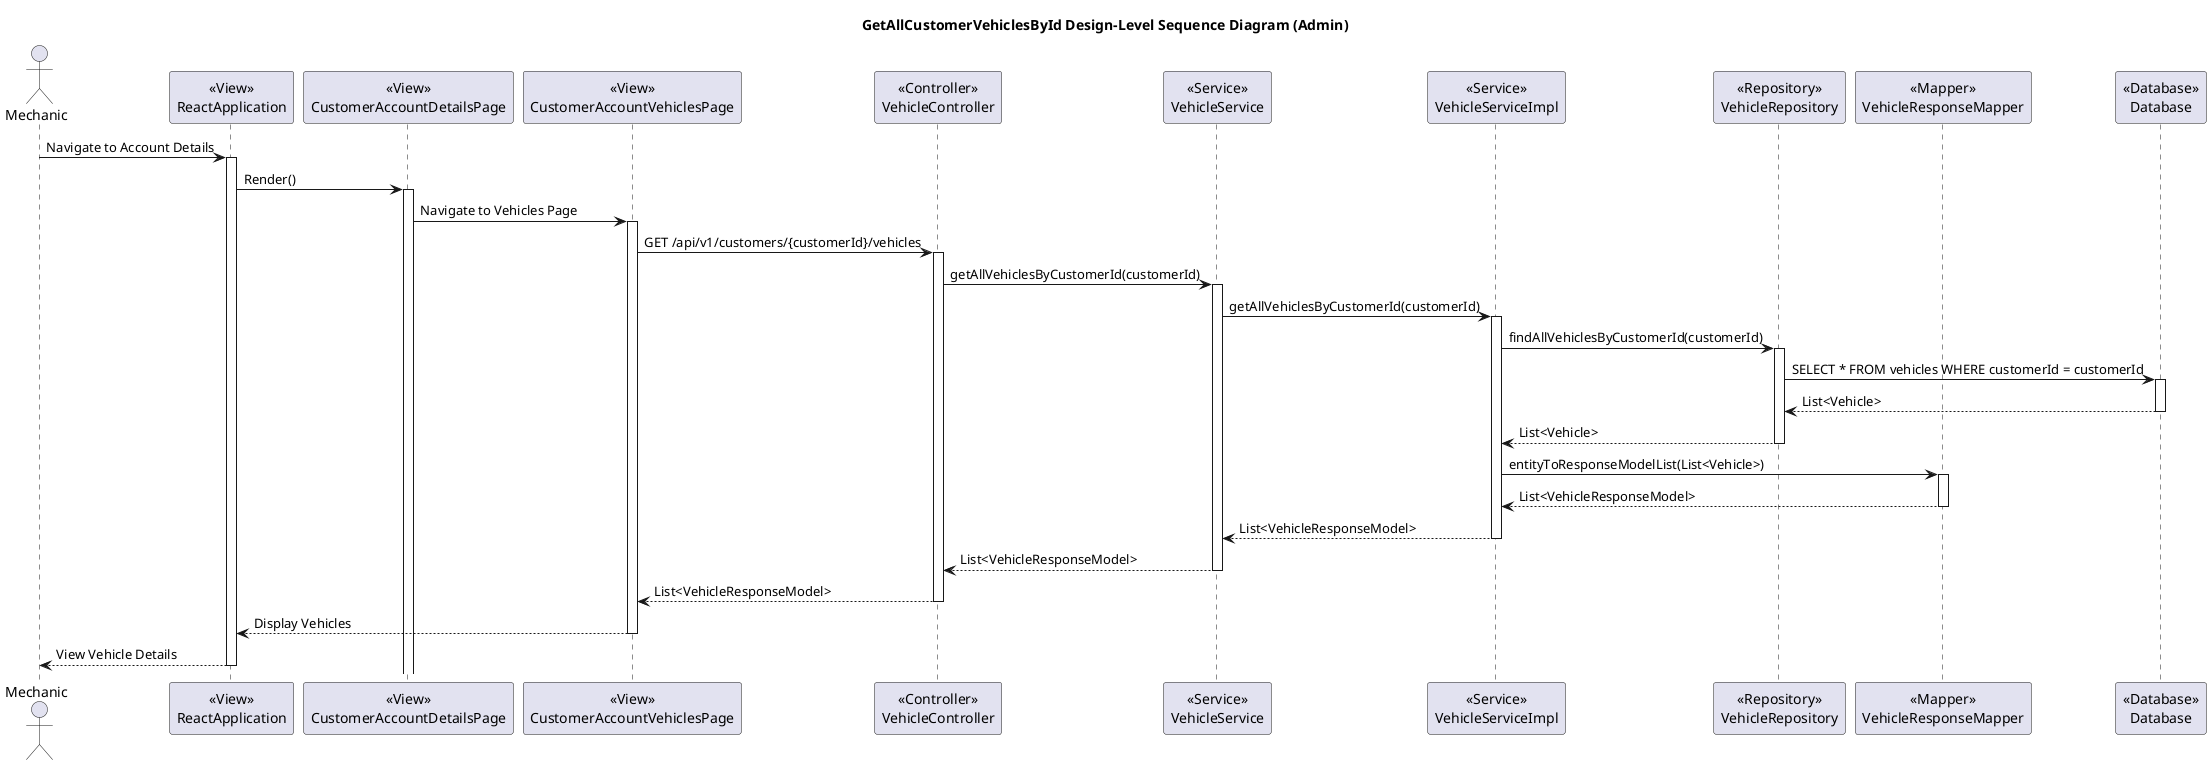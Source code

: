 @startuml
title GetAllCustomerVehiclesById Design-Level Sequence Diagram (Admin)

actor Mechanic

participant ReactApplication as "<<View>>\nReactApplication"
participant CustomerAccountDetailsPage as "<<View>>\nCustomerAccountDetailsPage"
participant CustomerAccountVehiclesPage as "<<View>>\nCustomerAccountVehiclesPage"
participant VehicleController as "<<Controller>>\nVehicleController"
participant VehicleService as "<<Service>>\nVehicleService"
participant VehicleServiceImpl as "<<Service>>\nVehicleServiceImpl"
participant VehicleRepository as "<<Repository>>\nVehicleRepository"
participant VehicleResponseMapper as "<<Mapper>>\nVehicleResponseMapper"
participant Database as "<<Database>>\nDatabase"

Mechanic -> ReactApplication: Navigate to Account Details
activate ReactApplication

ReactApplication -> CustomerAccountDetailsPage: Render()
activate CustomerAccountDetailsPage

CustomerAccountDetailsPage -> CustomerAccountVehiclesPage: Navigate to Vehicles Page
activate CustomerAccountVehiclesPage

CustomerAccountVehiclesPage -> VehicleController: GET /api/v1/customers/{customerId}/vehicles
activate VehicleController

VehicleController -> VehicleService: getAllVehiclesByCustomerId(customerId)
activate VehicleService

VehicleService -> VehicleServiceImpl: getAllVehiclesByCustomerId(customerId)
activate VehicleServiceImpl

VehicleServiceImpl -> VehicleRepository: findAllVehiclesByCustomerId(customerId)
activate VehicleRepository

VehicleRepository -> Database: SELECT * FROM vehicles WHERE customerId = customerId
activate Database

Database --> VehicleRepository: List<Vehicle>
deactivate Database

VehicleRepository --> VehicleServiceImpl: List<Vehicle>
deactivate VehicleRepository

VehicleServiceImpl -> VehicleResponseMapper: entityToResponseModelList(List<Vehicle>)
activate VehicleResponseMapper

VehicleResponseMapper --> VehicleServiceImpl: List<VehicleResponseModel>
deactivate VehicleResponseMapper

VehicleServiceImpl --> VehicleService: List<VehicleResponseModel>
deactivate VehicleServiceImpl

VehicleService --> VehicleController: List<VehicleResponseModel>
deactivate VehicleService

VehicleController --> CustomerAccountVehiclesPage: List<VehicleResponseModel>
deactivate VehicleController

CustomerAccountVehiclesPage --> ReactApplication: Display Vehicles
deactivate CustomerAccountVehiclesPage

ReactApplication --> Mechanic: View Vehicle Details
deactivate ReactApplication

@enduml
